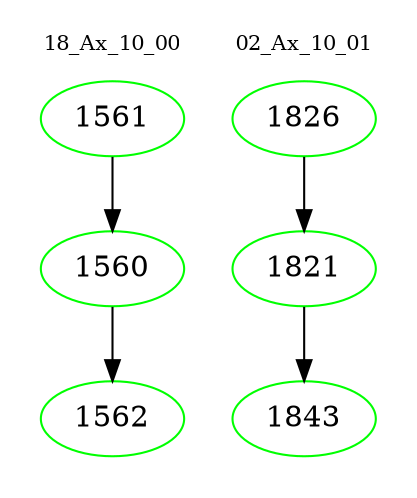 digraph{
subgraph cluster_0 {
color = white
label = "18_Ax_10_00";
fontsize=10;
T0_1561 [label="1561", color="green"]
T0_1561 -> T0_1560 [color="black"]
T0_1560 [label="1560", color="green"]
T0_1560 -> T0_1562 [color="black"]
T0_1562 [label="1562", color="green"]
}
subgraph cluster_1 {
color = white
label = "02_Ax_10_01";
fontsize=10;
T1_1826 [label="1826", color="green"]
T1_1826 -> T1_1821 [color="black"]
T1_1821 [label="1821", color="green"]
T1_1821 -> T1_1843 [color="black"]
T1_1843 [label="1843", color="green"]
}
}
